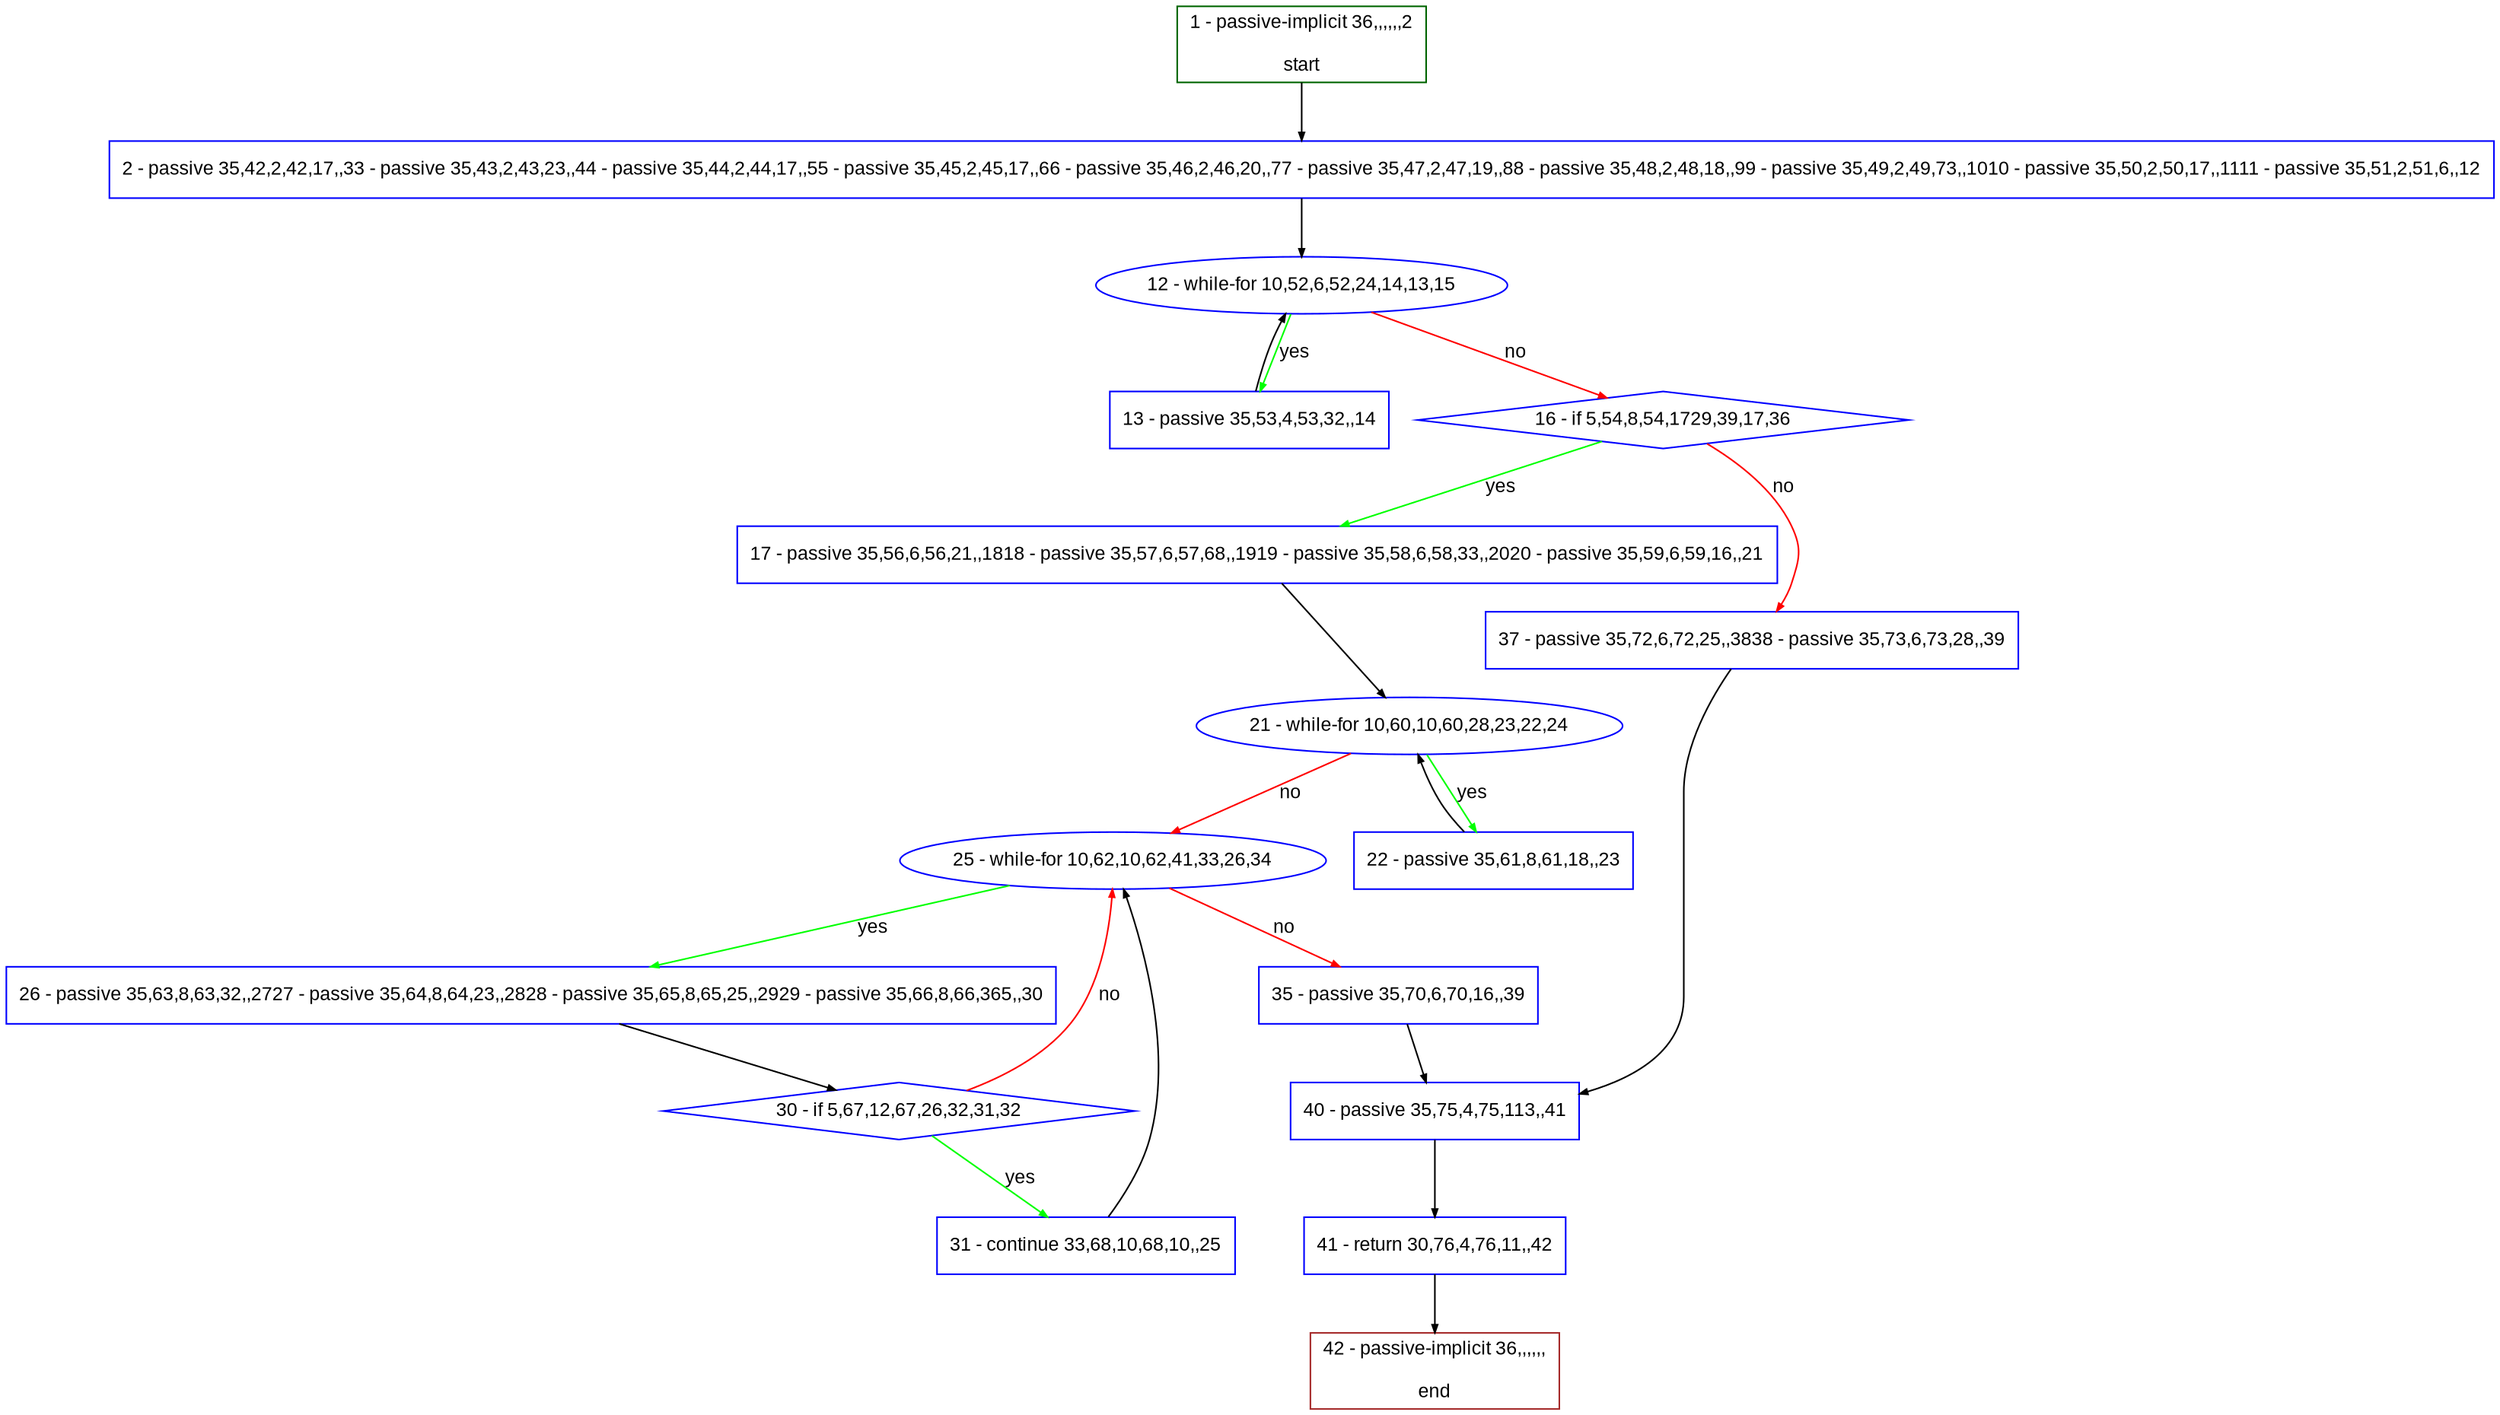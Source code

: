 digraph "" {
  graph [pack="true", label="", fontsize="12", packmode="clust", fontname="Arial", fillcolor="#FFFFCC", bgcolor="white", style="rounded,filled", compound="true"];
  node [node_initialized="no", label="", color="grey", fontsize="12", fillcolor="white", fontname="Arial", style="filled", shape="rectangle", compound="true", fixedsize="false"];
  edge [fontcolor="black", arrowhead="normal", arrowtail="none", arrowsize="0.5", ltail="", label="", color="black", fontsize="12", lhead="", fontname="Arial", dir="forward", compound="true"];
  __N1 [label="2 - passive 35,42,2,42,17,,33 - passive 35,43,2,43,23,,44 - passive 35,44,2,44,17,,55 - passive 35,45,2,45,17,,66 - passive 35,46,2,46,20,,77 - passive 35,47,2,47,19,,88 - passive 35,48,2,48,18,,99 - passive 35,49,2,49,73,,1010 - passive 35,50,2,50,17,,1111 - passive 35,51,2,51,6,,12", color="#0000ff", fillcolor="#ffffff", style="filled", shape="box"];
  __N2 [label="1 - passive-implicit 36,,,,,,2\n\nstart", color="#006400", fillcolor="#ffffff", style="filled", shape="box"];
  __N3 [label="12 - while-for 10,52,6,52,24,14,13,15", color="#0000ff", fillcolor="#ffffff", style="filled", shape="oval"];
  __N4 [label="13 - passive 35,53,4,53,32,,14", color="#0000ff", fillcolor="#ffffff", style="filled", shape="box"];
  __N5 [label="16 - if 5,54,8,54,1729,39,17,36", color="#0000ff", fillcolor="#ffffff", style="filled", shape="diamond"];
  __N6 [label="17 - passive 35,56,6,56,21,,1818 - passive 35,57,6,57,68,,1919 - passive 35,58,6,58,33,,2020 - passive 35,59,6,59,16,,21", color="#0000ff", fillcolor="#ffffff", style="filled", shape="box"];
  __N7 [label="37 - passive 35,72,6,72,25,,3838 - passive 35,73,6,73,28,,39", color="#0000ff", fillcolor="#ffffff", style="filled", shape="box"];
  __N8 [label="21 - while-for 10,60,10,60,28,23,22,24", color="#0000ff", fillcolor="#ffffff", style="filled", shape="oval"];
  __N9 [label="22 - passive 35,61,8,61,18,,23", color="#0000ff", fillcolor="#ffffff", style="filled", shape="box"];
  __N10 [label="25 - while-for 10,62,10,62,41,33,26,34", color="#0000ff", fillcolor="#ffffff", style="filled", shape="oval"];
  __N11 [label="26 - passive 35,63,8,63,32,,2727 - passive 35,64,8,64,23,,2828 - passive 35,65,8,65,25,,2929 - passive 35,66,8,66,365,,30", color="#0000ff", fillcolor="#ffffff", style="filled", shape="box"];
  __N12 [label="35 - passive 35,70,6,70,16,,39", color="#0000ff", fillcolor="#ffffff", style="filled", shape="box"];
  __N13 [label="30 - if 5,67,12,67,26,32,31,32", color="#0000ff", fillcolor="#ffffff", style="filled", shape="diamond"];
  __N14 [label="31 - continue 33,68,10,68,10,,25", color="#0000ff", fillcolor="#ffffff", style="filled", shape="box"];
  __N15 [label="40 - passive 35,75,4,75,113,,41", color="#0000ff", fillcolor="#ffffff", style="filled", shape="box"];
  __N16 [label="41 - return 30,76,4,76,11,,42", color="#0000ff", fillcolor="#ffffff", style="filled", shape="box"];
  __N17 [label="42 - passive-implicit 36,,,,,,\n\nend", color="#a52a2a", fillcolor="#ffffff", style="filled", shape="box"];
  __N2 -> __N1 [arrowhead="normal", arrowtail="none", color="#000000", label="", dir="forward"];
  __N1 -> __N3 [arrowhead="normal", arrowtail="none", color="#000000", label="", dir="forward"];
  __N3 -> __N4 [arrowhead="normal", arrowtail="none", color="#00ff00", label="yes", dir="forward"];
  __N4 -> __N3 [arrowhead="normal", arrowtail="none", color="#000000", label="", dir="forward"];
  __N3 -> __N5 [arrowhead="normal", arrowtail="none", color="#ff0000", label="no", dir="forward"];
  __N5 -> __N6 [arrowhead="normal", arrowtail="none", color="#00ff00", label="yes", dir="forward"];
  __N5 -> __N7 [arrowhead="normal", arrowtail="none", color="#ff0000", label="no", dir="forward"];
  __N6 -> __N8 [arrowhead="normal", arrowtail="none", color="#000000", label="", dir="forward"];
  __N8 -> __N9 [arrowhead="normal", arrowtail="none", color="#00ff00", label="yes", dir="forward"];
  __N9 -> __N8 [arrowhead="normal", arrowtail="none", color="#000000", label="", dir="forward"];
  __N8 -> __N10 [arrowhead="normal", arrowtail="none", color="#ff0000", label="no", dir="forward"];
  __N10 -> __N11 [arrowhead="normal", arrowtail="none", color="#00ff00", label="yes", dir="forward"];
  __N10 -> __N12 [arrowhead="normal", arrowtail="none", color="#ff0000", label="no", dir="forward"];
  __N11 -> __N13 [arrowhead="normal", arrowtail="none", color="#000000", label="", dir="forward"];
  __N13 -> __N10 [arrowhead="normal", arrowtail="none", color="#ff0000", label="no", dir="forward"];
  __N13 -> __N14 [arrowhead="normal", arrowtail="none", color="#00ff00", label="yes", dir="forward"];
  __N14 -> __N10 [arrowhead="normal", arrowtail="none", color="#000000", label="", dir="forward"];
  __N12 -> __N15 [arrowhead="normal", arrowtail="none", color="#000000", label="", dir="forward"];
  __N7 -> __N15 [arrowhead="normal", arrowtail="none", color="#000000", label="", dir="forward"];
  __N15 -> __N16 [arrowhead="normal", arrowtail="none", color="#000000", label="", dir="forward"];
  __N16 -> __N17 [arrowhead="normal", arrowtail="none", color="#000000", label="", dir="forward"];
}

